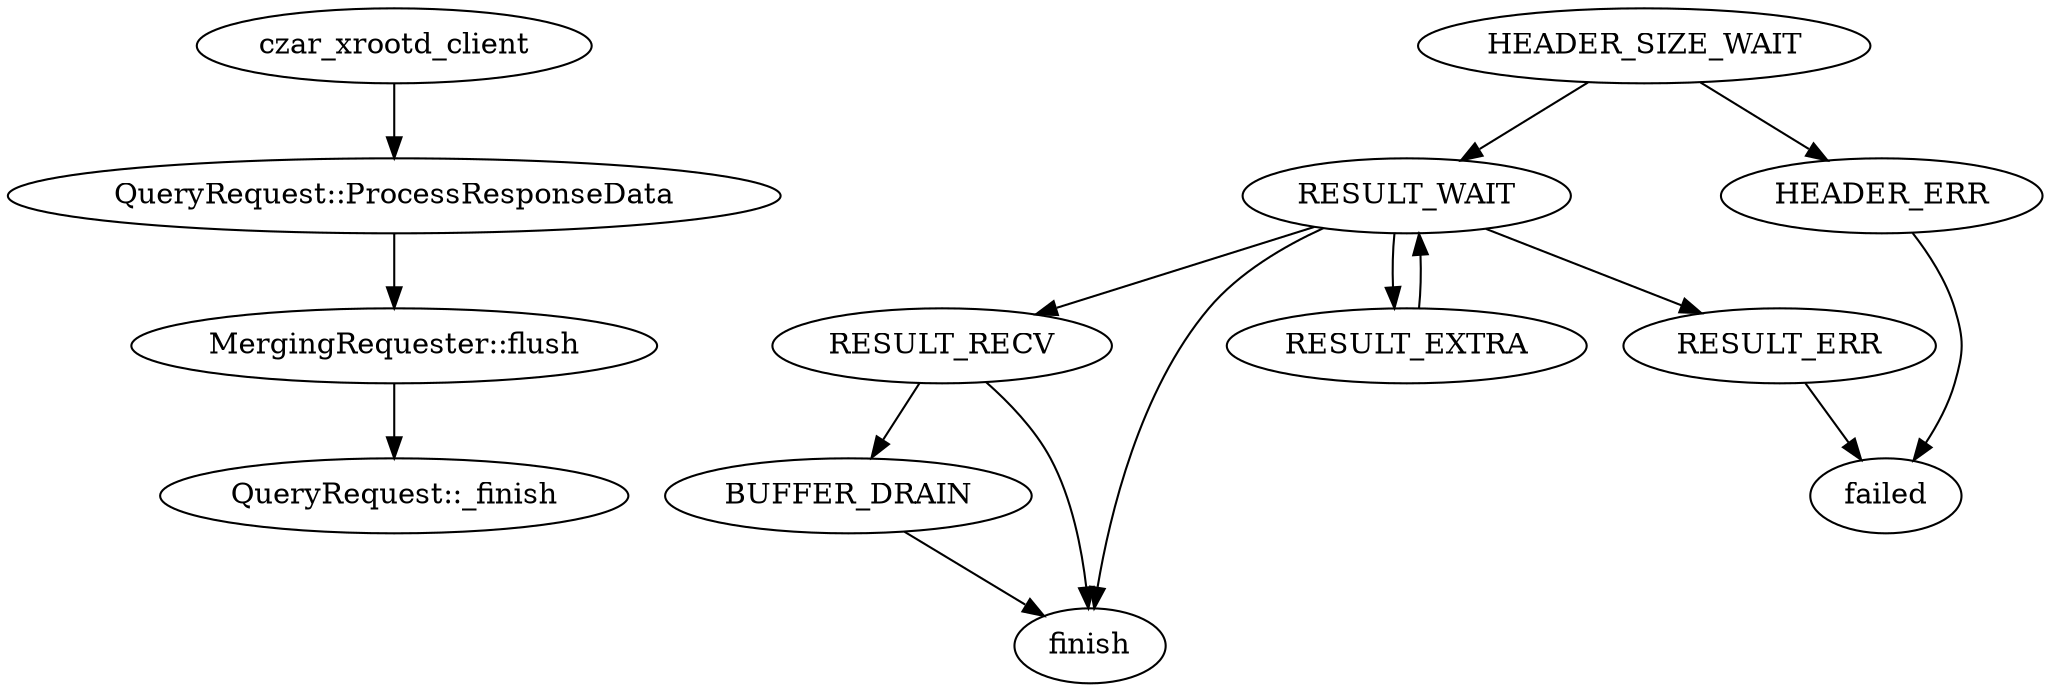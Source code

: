 digraph G {
        czar_xrootd_client -> "QueryRequest::ProcessResponseData" -> 
            "MergingRequester::flush"-> "QueryRequest::_finish";
        HEADER_SIZE_WAIT -> RESULT_WAIT -> RESULT_RECV -> BUFFER_DRAIN -> finish;
        RESULT_WAIT -> finish;
        RESULT_RECV -> finish;
        RESULT_WAIT -> RESULT_EXTRA -> RESULT_WAIT;
        HEADER_SIZE_WAIT -> HEADER_ERR -> failed;
        RESULT_WAIT -> RESULT_ERR -> failed;
}